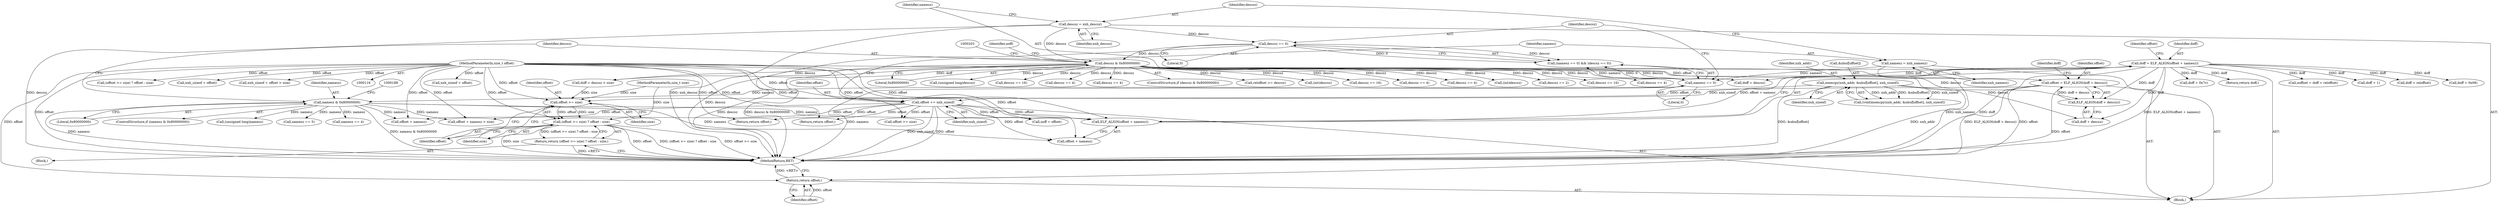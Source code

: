 digraph "0_file_b4c01141e5367f247b84dcaf6aefbb4e741842b8@integer" {
"1000230" [label="(Call,offset = ELF_ALIGN(doff + descsz))"];
"1000232" [label="(Call,ELF_ALIGN(doff + descsz))"];
"1000215" [label="(Call,doff = ELF_ALIGN(offset + namesz))"];
"1000217" [label="(Call,ELF_ALIGN(offset + namesz))"];
"1000119" [label="(MethodParameterIn,size_t offset)"];
"1000157" [label="(Call,offset += xnh_sizeof)"];
"1000150" [label="(Call,memcpy(xnh_addr, &nbuf[offset], xnh_sizeof))"];
"1000183" [label="(Call,namesz & 0x80000000)"];
"1000168" [label="(Call,namesz == 0)"];
"1000160" [label="(Call,namesz = xnh_namesz)"];
"1000198" [label="(Call,descsz & 0x80000000)"];
"1000163" [label="(Call,descsz = xnh_descsz)"];
"1000171" [label="(Call,descsz == 0)"];
"1000245" [label="(Call,offset >= size)"];
"1000244" [label="(Call,(offset >= size) ? offset : size)"];
"1000243" [label="(Return,return (offset >= size) ? offset : size;)"];
"1001235" [label="(Return,return offset;)"];
"1000150" [label="(Call,memcpy(xnh_addr, &nbuf[offset], xnh_sizeof))"];
"1000161" [label="(Identifier,namesz)"];
"1000119" [label="(MethodParameterIn,size_t offset)"];
"1000169" [label="(Identifier,namesz)"];
"1000159" [label="(Identifier,xnh_sizeof)"];
"1000210" [label="(Return,return offset;)"];
"1000233" [label="(Call,doff + descsz)"];
"1000177" [label="(Call,offset >= size)"];
"1000183" [label="(Call,namesz & 0x80000000)"];
"1000247" [label="(Identifier,size)"];
"1000246" [label="(Identifier,offset)"];
"1000120" [label="(MethodParameterIn,size_t size)"];
"1000542" [label="(Call,descsz == 4)"];
"1000213" [label="(Identifier,noff)"];
"1001236" [label="(Identifier,offset)"];
"1000212" [label="(Call,noff = offset)"];
"1000197" [label="(ControlStructure,if (descsz & 0x80000000))"];
"1001093" [label="(Call,reloffset >= descsz)"];
"1001065" [label="(Call,noffset = doff + reloffset)"];
"1000242" [label="(Block,)"];
"1000294" [label="(Call,doff + 1)"];
"1000151" [label="(Identifier,xnh_addr)"];
"1000162" [label="(Identifier,xnh_namesz)"];
"1000217" [label="(Call,ELF_ALIGN(offset + namesz))"];
"1000662" [label="(Call,(int)descsz)"];
"1001237" [label="(MethodReturn,RET)"];
"1000317" [label="(Call,descsz == 16)"];
"1000807" [label="(Call,descsz == 4)"];
"1000165" [label="(Identifier,xnh_descsz)"];
"1000867" [label="(Call,namesz == 4)"];
"1001235" [label="(Return,return offset;)"];
"1000156" [label="(Identifier,xnh_sizeof)"];
"1000167" [label="(Call,(namesz == 0) && (descsz == 0))"];
"1000198" [label="(Call,descsz & 0x80000000)"];
"1001067" [label="(Call,doff + reloffset)"];
"1000239" [label="(Identifier,doff)"];
"1000145" [label="(Call,xnh_sizeof + offset)"];
"1000232" [label="(Call,ELF_ALIGN(doff + descsz))"];
"1000168" [label="(Call,namesz == 0)"];
"1000148" [label="(Call,(void)memcpy(xnh_addr, &nbuf[offset], xnh_sizeof))"];
"1000164" [label="(Identifier,descsz)"];
"1000172" [label="(Identifier,descsz)"];
"1000731" [label="(Call,descsz == 4)"];
"1000230" [label="(Call,offset = ELF_ALIGN(doff + descsz))"];
"1000682" [label="(Call,(int)descsz)"];
"1000479" [label="(Call,descsz == 16)"];
"1001009" [label="(Call,doff + 0x08)"];
"1000231" [label="(Identifier,offset)"];
"1000244" [label="(Call,(offset >= size) ? offset : size)"];
"1000282" [label="(Call,descsz == 2)"];
"1000248" [label="(Identifier,offset)"];
"1000245" [label="(Call,offset >= size)"];
"1000185" [label="(Literal,0x80000000)"];
"1000125" [label="(Block,)"];
"1000182" [label="(ControlStructure,if (namesz & 0x80000000))"];
"1000223" [label="(Call,offset + namesz)"];
"1000173" [label="(Literal,0)"];
"1000195" [label="(Return,return offset;)"];
"1000192" [label="(Call,(unsigned long)namesz)"];
"1000238" [label="(Call,doff + descsz)"];
"1000199" [label="(Identifier,descsz)"];
"1000237" [label="(Call,doff + descsz > size)"];
"1000158" [label="(Identifier,offset)"];
"1000224" [label="(Identifier,offset)"];
"1000994" [label="(Call,doff + 0x7c)"];
"1000249" [label="(Identifier,size)"];
"1000222" [label="(Call,offset + namesz > size)"];
"1000184" [label="(Identifier,namesz)"];
"1000176" [label="(Call,(offset >= size) ? offset : size)"];
"1000768" [label="(Call,descsz == 4)"];
"1000160" [label="(Call,namesz = xnh_namesz)"];
"1000216" [label="(Identifier,doff)"];
"1000139" [label="(Call,xnh_sizeof + offset)"];
"1000228" [label="(Return,return doff;)"];
"1000215" [label="(Call,doff = ELF_ALIGN(offset + namesz))"];
"1000243" [label="(Return,return (offset >= size) ? offset : size;)"];
"1000171" [label="(Call,descsz == 0)"];
"1000157" [label="(Call,offset += xnh_sizeof)"];
"1000200" [label="(Literal,0x80000000)"];
"1000207" [label="(Call,(unsigned long)descsz)"];
"1000464" [label="(Call,descsz == 16)"];
"1000138" [label="(Call,xnh_sizeof + offset > size)"];
"1000152" [label="(Call,&nbuf[offset])"];
"1000170" [label="(Literal,0)"];
"1000264" [label="(Call,namesz == 5)"];
"1000638" [label="(Call,descsz == 4)"];
"1000163" [label="(Call,descsz = xnh_descsz)"];
"1000218" [label="(Call,offset + namesz)"];
"1000230" -> "1000125"  [label="AST: "];
"1000230" -> "1000232"  [label="CFG: "];
"1000231" -> "1000230"  [label="AST: "];
"1000232" -> "1000230"  [label="AST: "];
"1000239" -> "1000230"  [label="CFG: "];
"1000230" -> "1001237"  [label="DDG: offset"];
"1000230" -> "1001237"  [label="DDG: ELF_ALIGN(doff + descsz)"];
"1000232" -> "1000230"  [label="DDG: doff + descsz"];
"1000119" -> "1000230"  [label="DDG: offset"];
"1000230" -> "1000245"  [label="DDG: offset"];
"1000230" -> "1001235"  [label="DDG: offset"];
"1000232" -> "1000233"  [label="CFG: "];
"1000233" -> "1000232"  [label="AST: "];
"1000215" -> "1000232"  [label="DDG: doff"];
"1000198" -> "1000232"  [label="DDG: descsz"];
"1000215" -> "1000125"  [label="AST: "];
"1000215" -> "1000217"  [label="CFG: "];
"1000216" -> "1000215"  [label="AST: "];
"1000217" -> "1000215"  [label="AST: "];
"1000224" -> "1000215"  [label="CFG: "];
"1000215" -> "1001237"  [label="DDG: doff"];
"1000215" -> "1001237"  [label="DDG: ELF_ALIGN(offset + namesz)"];
"1000217" -> "1000215"  [label="DDG: offset + namesz"];
"1000215" -> "1000228"  [label="DDG: doff"];
"1000215" -> "1000233"  [label="DDG: doff"];
"1000215" -> "1000237"  [label="DDG: doff"];
"1000215" -> "1000238"  [label="DDG: doff"];
"1000215" -> "1000294"  [label="DDG: doff"];
"1000215" -> "1000994"  [label="DDG: doff"];
"1000215" -> "1001009"  [label="DDG: doff"];
"1000215" -> "1001065"  [label="DDG: doff"];
"1000215" -> "1001067"  [label="DDG: doff"];
"1000217" -> "1000218"  [label="CFG: "];
"1000218" -> "1000217"  [label="AST: "];
"1000119" -> "1000217"  [label="DDG: offset"];
"1000157" -> "1000217"  [label="DDG: offset"];
"1000183" -> "1000217"  [label="DDG: namesz"];
"1000119" -> "1000116"  [label="AST: "];
"1000119" -> "1001237"  [label="DDG: offset"];
"1000119" -> "1000138"  [label="DDG: offset"];
"1000119" -> "1000139"  [label="DDG: offset"];
"1000119" -> "1000145"  [label="DDG: offset"];
"1000119" -> "1000157"  [label="DDG: offset"];
"1000119" -> "1000176"  [label="DDG: offset"];
"1000119" -> "1000177"  [label="DDG: offset"];
"1000119" -> "1000195"  [label="DDG: offset"];
"1000119" -> "1000210"  [label="DDG: offset"];
"1000119" -> "1000212"  [label="DDG: offset"];
"1000119" -> "1000218"  [label="DDG: offset"];
"1000119" -> "1000222"  [label="DDG: offset"];
"1000119" -> "1000223"  [label="DDG: offset"];
"1000119" -> "1000244"  [label="DDG: offset"];
"1000119" -> "1000245"  [label="DDG: offset"];
"1000119" -> "1001235"  [label="DDG: offset"];
"1000157" -> "1000125"  [label="AST: "];
"1000157" -> "1000159"  [label="CFG: "];
"1000158" -> "1000157"  [label="AST: "];
"1000159" -> "1000157"  [label="AST: "];
"1000161" -> "1000157"  [label="CFG: "];
"1000157" -> "1001237"  [label="DDG: xnh_sizeof"];
"1000157" -> "1001237"  [label="DDG: offset"];
"1000150" -> "1000157"  [label="DDG: xnh_sizeof"];
"1000157" -> "1000177"  [label="DDG: offset"];
"1000157" -> "1000195"  [label="DDG: offset"];
"1000157" -> "1000210"  [label="DDG: offset"];
"1000157" -> "1000212"  [label="DDG: offset"];
"1000157" -> "1000218"  [label="DDG: offset"];
"1000157" -> "1000222"  [label="DDG: offset"];
"1000157" -> "1000223"  [label="DDG: offset"];
"1000150" -> "1000148"  [label="AST: "];
"1000150" -> "1000156"  [label="CFG: "];
"1000151" -> "1000150"  [label="AST: "];
"1000152" -> "1000150"  [label="AST: "];
"1000156" -> "1000150"  [label="AST: "];
"1000148" -> "1000150"  [label="CFG: "];
"1000150" -> "1001237"  [label="DDG: xnh_addr"];
"1000150" -> "1001237"  [label="DDG: &nbuf[offset]"];
"1000150" -> "1000148"  [label="DDG: xnh_addr"];
"1000150" -> "1000148"  [label="DDG: &nbuf[offset]"];
"1000150" -> "1000148"  [label="DDG: xnh_sizeof"];
"1000183" -> "1000182"  [label="AST: "];
"1000183" -> "1000185"  [label="CFG: "];
"1000184" -> "1000183"  [label="AST: "];
"1000185" -> "1000183"  [label="AST: "];
"1000188" -> "1000183"  [label="CFG: "];
"1000199" -> "1000183"  [label="CFG: "];
"1000183" -> "1001237"  [label="DDG: namesz"];
"1000183" -> "1001237"  [label="DDG: namesz & 0x80000000"];
"1000168" -> "1000183"  [label="DDG: namesz"];
"1000183" -> "1000192"  [label="DDG: namesz"];
"1000183" -> "1000218"  [label="DDG: namesz"];
"1000183" -> "1000222"  [label="DDG: namesz"];
"1000183" -> "1000223"  [label="DDG: namesz"];
"1000183" -> "1000264"  [label="DDG: namesz"];
"1000183" -> "1000867"  [label="DDG: namesz"];
"1000168" -> "1000167"  [label="AST: "];
"1000168" -> "1000170"  [label="CFG: "];
"1000169" -> "1000168"  [label="AST: "];
"1000170" -> "1000168"  [label="AST: "];
"1000172" -> "1000168"  [label="CFG: "];
"1000167" -> "1000168"  [label="CFG: "];
"1000168" -> "1001237"  [label="DDG: namesz"];
"1000168" -> "1000167"  [label="DDG: namesz"];
"1000168" -> "1000167"  [label="DDG: 0"];
"1000160" -> "1000168"  [label="DDG: namesz"];
"1000160" -> "1000125"  [label="AST: "];
"1000160" -> "1000162"  [label="CFG: "];
"1000161" -> "1000160"  [label="AST: "];
"1000162" -> "1000160"  [label="AST: "];
"1000164" -> "1000160"  [label="CFG: "];
"1000160" -> "1001237"  [label="DDG: xnh_namesz"];
"1000198" -> "1000197"  [label="AST: "];
"1000198" -> "1000200"  [label="CFG: "];
"1000199" -> "1000198"  [label="AST: "];
"1000200" -> "1000198"  [label="AST: "];
"1000203" -> "1000198"  [label="CFG: "];
"1000213" -> "1000198"  [label="CFG: "];
"1000198" -> "1001237"  [label="DDG: descsz"];
"1000198" -> "1001237"  [label="DDG: descsz & 0x80000000"];
"1000163" -> "1000198"  [label="DDG: descsz"];
"1000171" -> "1000198"  [label="DDG: descsz"];
"1000198" -> "1000207"  [label="DDG: descsz"];
"1000198" -> "1000233"  [label="DDG: descsz"];
"1000198" -> "1000237"  [label="DDG: descsz"];
"1000198" -> "1000238"  [label="DDG: descsz"];
"1000198" -> "1000282"  [label="DDG: descsz"];
"1000198" -> "1000317"  [label="DDG: descsz"];
"1000198" -> "1000464"  [label="DDG: descsz"];
"1000198" -> "1000479"  [label="DDG: descsz"];
"1000198" -> "1000542"  [label="DDG: descsz"];
"1000198" -> "1000638"  [label="DDG: descsz"];
"1000198" -> "1000662"  [label="DDG: descsz"];
"1000198" -> "1000682"  [label="DDG: descsz"];
"1000198" -> "1000731"  [label="DDG: descsz"];
"1000198" -> "1000768"  [label="DDG: descsz"];
"1000198" -> "1000807"  [label="DDG: descsz"];
"1000198" -> "1001093"  [label="DDG: descsz"];
"1000163" -> "1000125"  [label="AST: "];
"1000163" -> "1000165"  [label="CFG: "];
"1000164" -> "1000163"  [label="AST: "];
"1000165" -> "1000163"  [label="AST: "];
"1000169" -> "1000163"  [label="CFG: "];
"1000163" -> "1001237"  [label="DDG: descsz"];
"1000163" -> "1001237"  [label="DDG: xnh_descsz"];
"1000163" -> "1000171"  [label="DDG: descsz"];
"1000171" -> "1000167"  [label="AST: "];
"1000171" -> "1000173"  [label="CFG: "];
"1000172" -> "1000171"  [label="AST: "];
"1000173" -> "1000171"  [label="AST: "];
"1000167" -> "1000171"  [label="CFG: "];
"1000171" -> "1001237"  [label="DDG: descsz"];
"1000171" -> "1000167"  [label="DDG: descsz"];
"1000171" -> "1000167"  [label="DDG: 0"];
"1000245" -> "1000244"  [label="AST: "];
"1000245" -> "1000247"  [label="CFG: "];
"1000246" -> "1000245"  [label="AST: "];
"1000247" -> "1000245"  [label="AST: "];
"1000248" -> "1000245"  [label="CFG: "];
"1000249" -> "1000245"  [label="CFG: "];
"1000245" -> "1000244"  [label="DDG: offset"];
"1000245" -> "1000244"  [label="DDG: size"];
"1000237" -> "1000245"  [label="DDG: size"];
"1000120" -> "1000245"  [label="DDG: size"];
"1000244" -> "1000243"  [label="AST: "];
"1000244" -> "1000248"  [label="CFG: "];
"1000244" -> "1000249"  [label="CFG: "];
"1000248" -> "1000244"  [label="AST: "];
"1000249" -> "1000244"  [label="AST: "];
"1000243" -> "1000244"  [label="CFG: "];
"1000244" -> "1001237"  [label="DDG: offset"];
"1000244" -> "1001237"  [label="DDG: (offset >= size) ? offset : size"];
"1000244" -> "1001237"  [label="DDG: offset >= size"];
"1000244" -> "1001237"  [label="DDG: size"];
"1000244" -> "1000243"  [label="DDG: (offset >= size) ? offset : size"];
"1000120" -> "1000244"  [label="DDG: size"];
"1000243" -> "1000242"  [label="AST: "];
"1001237" -> "1000243"  [label="CFG: "];
"1000243" -> "1001237"  [label="DDG: <RET>"];
"1001235" -> "1000125"  [label="AST: "];
"1001235" -> "1001236"  [label="CFG: "];
"1001236" -> "1001235"  [label="AST: "];
"1001237" -> "1001235"  [label="CFG: "];
"1001235" -> "1001237"  [label="DDG: <RET>"];
"1001236" -> "1001235"  [label="DDG: offset"];
}
